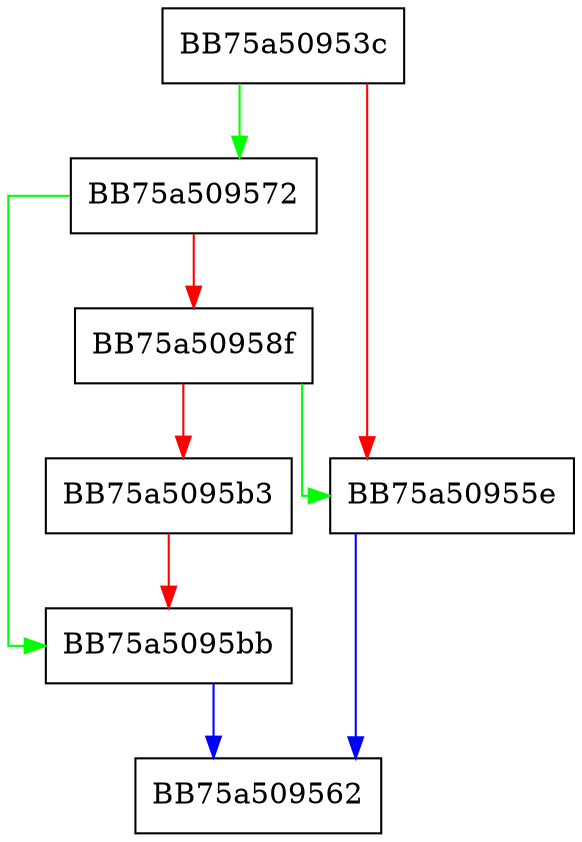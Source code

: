 digraph Find {
  node [shape="box"];
  graph [splines=ortho];
  BB75a50953c -> BB75a509572 [color="green"];
  BB75a50953c -> BB75a50955e [color="red"];
  BB75a50955e -> BB75a509562 [color="blue"];
  BB75a509572 -> BB75a5095bb [color="green"];
  BB75a509572 -> BB75a50958f [color="red"];
  BB75a50958f -> BB75a50955e [color="green"];
  BB75a50958f -> BB75a5095b3 [color="red"];
  BB75a5095b3 -> BB75a5095bb [color="red"];
  BB75a5095bb -> BB75a509562 [color="blue"];
}